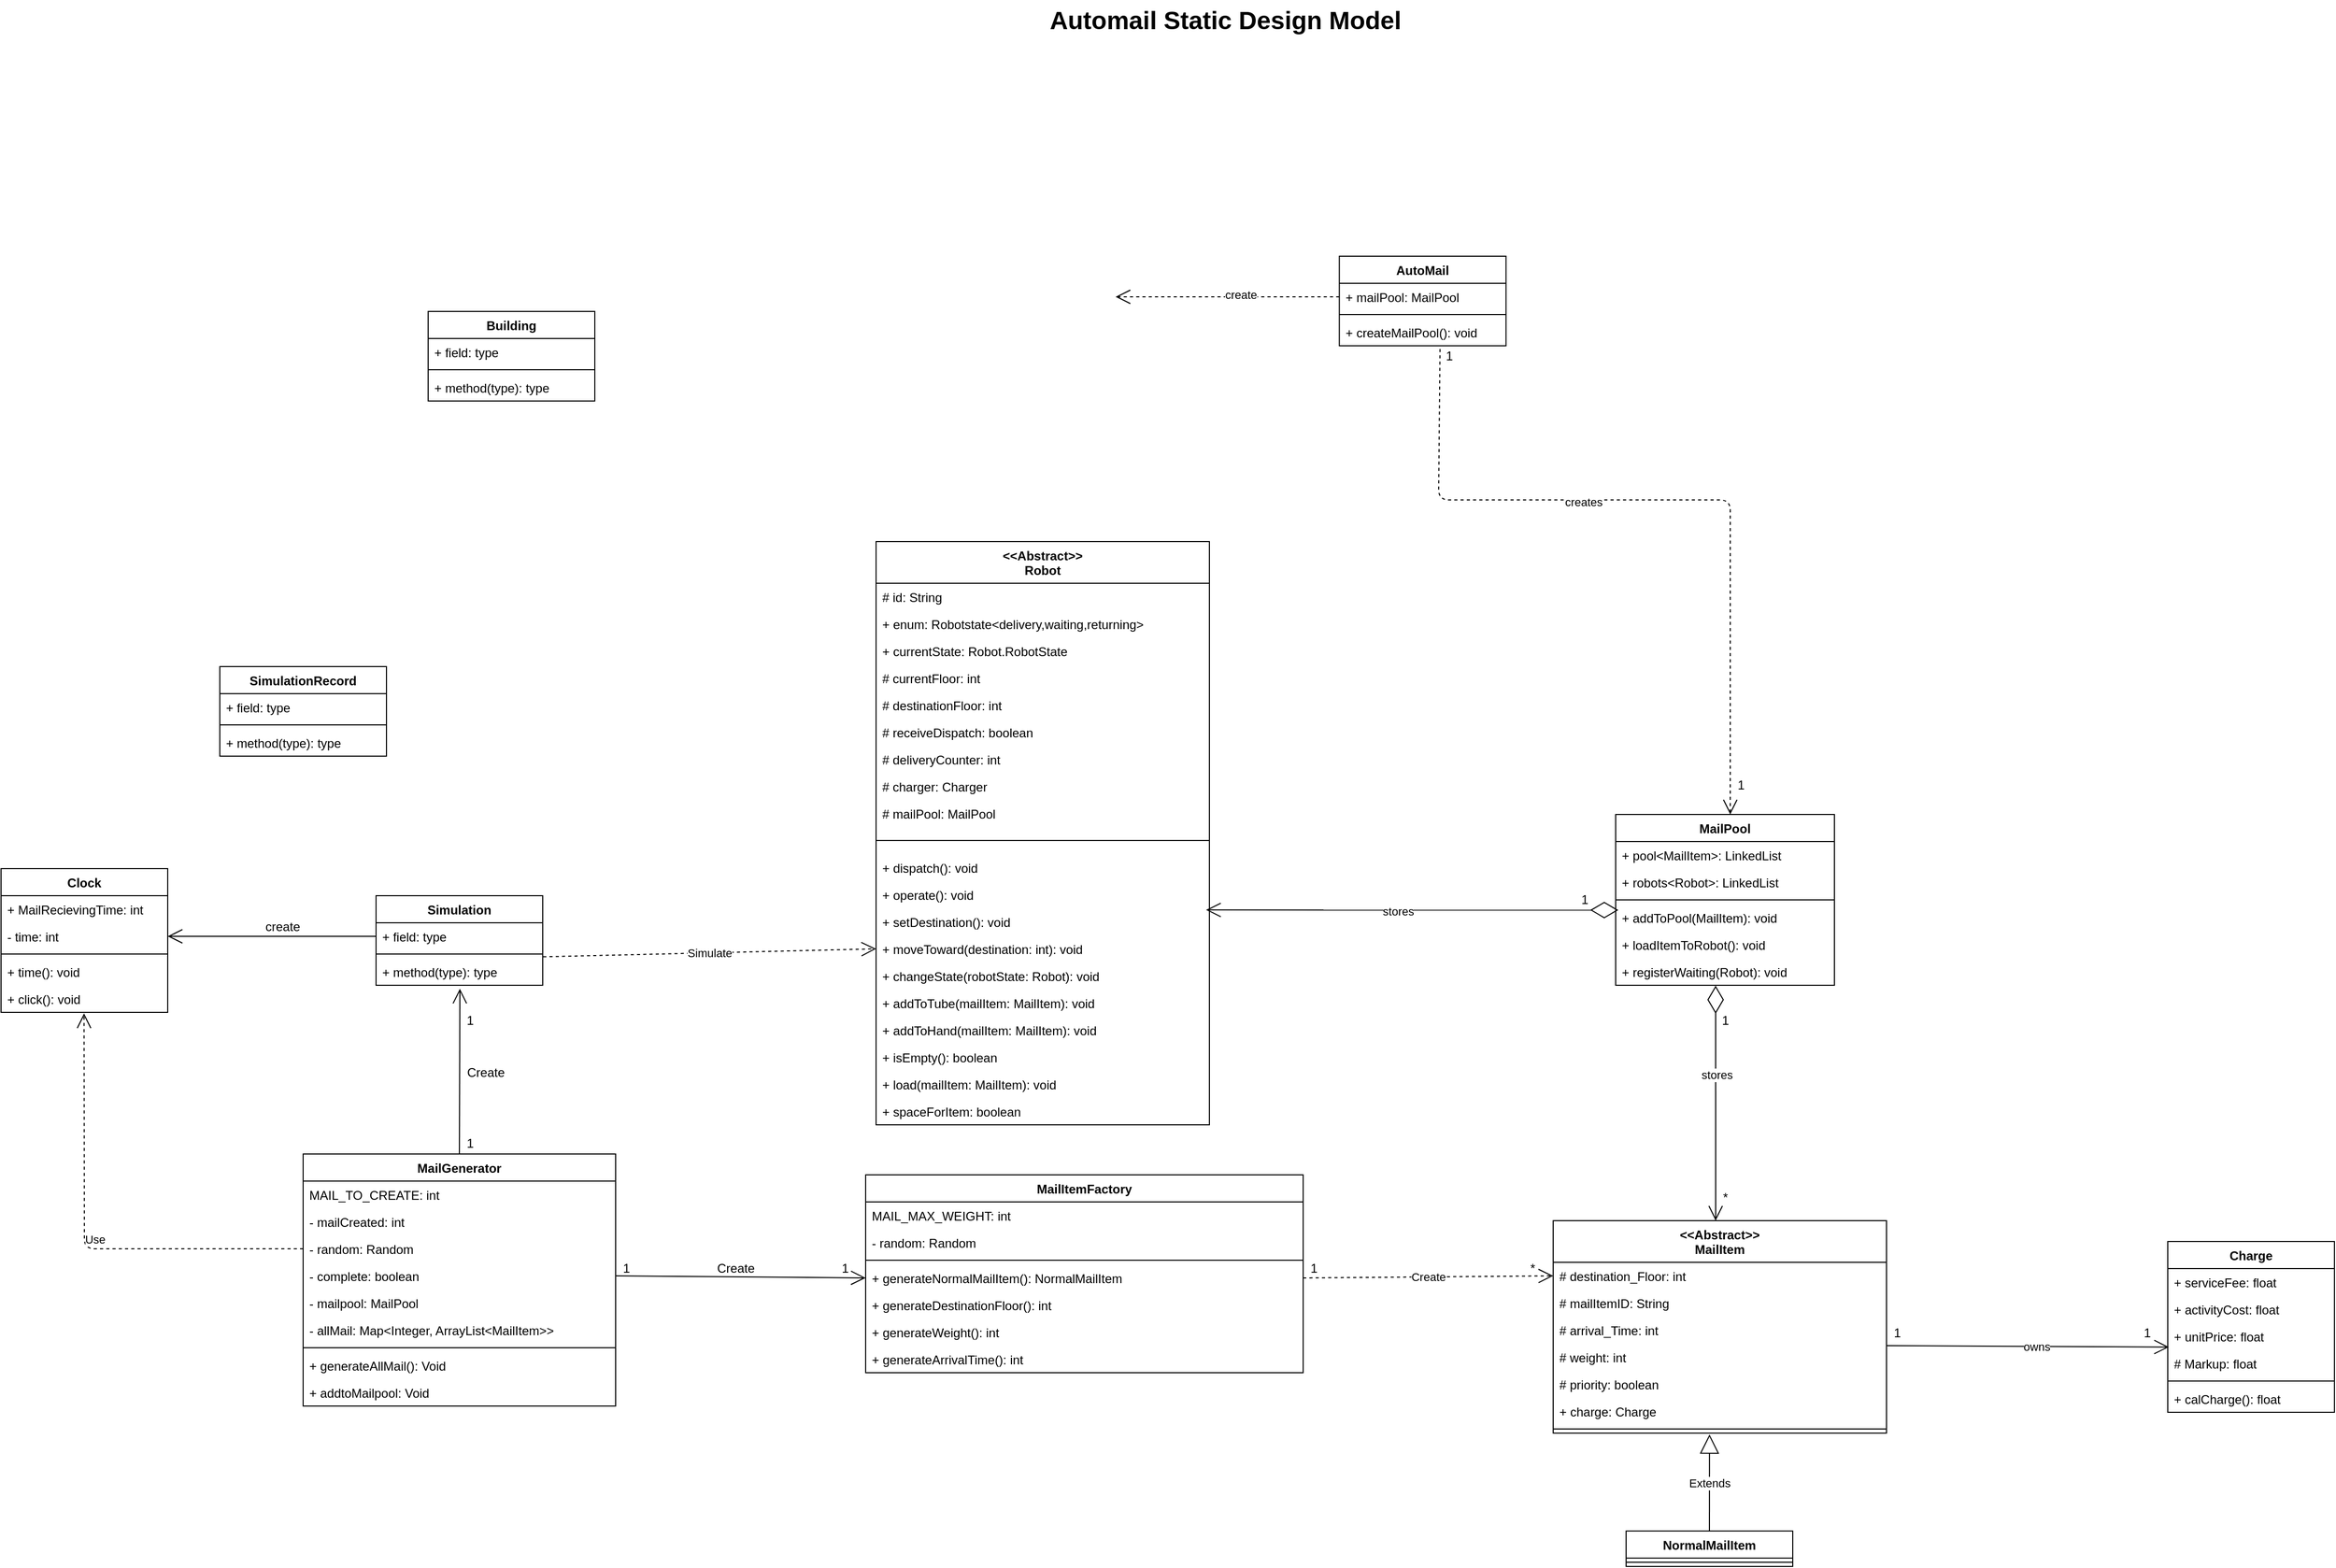 <mxfile version="14.6.1" type="device"><diagram name="Page-1" id="929967ad-93f9-6ef4-fab6-5d389245f69c"><mxGraphModel dx="2966" dy="2802" grid="1" gridSize="10" guides="1" tooltips="1" connect="1" arrows="1" fold="1" page="1" pageScale="1.5" pageWidth="1169" pageHeight="826" background="none" math="0" shadow="0"><root><mxCell id="0" style=";html=1;"/><mxCell id="1" style=";html=1;" parent="0"/><mxCell id="1672d66443f91eb5-23" value="Automail Static Design Model" style="text;strokeColor=none;fillColor=none;html=1;fontSize=24;fontStyle=1;verticalAlign=middle;align=center;" parent="1" vertex="1"><mxGeometry x="1100" y="-440" width="1510" height="40" as="geometry"/></mxCell><mxCell id="77_Gt4HoD-IzpCJ1n0HY-10" value="Create" style="endArrow=open;endSize=12;dashed=1;html=1;exitX=1;exitY=0.5;exitDx=0;exitDy=0;entryX=0;entryY=0.5;entryDx=0;entryDy=0;" parent="1" source="H66ctNwkOIaWGAys-UNX-17" target="H66ctNwkOIaWGAys-UNX-6" edge="1"><mxGeometry width="160" relative="1" as="geometry"><mxPoint x="2030" y="968" as="sourcePoint"/><mxPoint x="2160" y="787" as="targetPoint"/></mxGeometry></mxCell><mxCell id="77_Gt4HoD-IzpCJ1n0HY-11" value="Extends" style="endArrow=block;endSize=16;endFill=0;html=1;exitX=0.5;exitY=0;exitDx=0;exitDy=0;entryX=0.469;entryY=1.15;entryDx=0;entryDy=0;entryPerimeter=0;" parent="1" source="77_Gt4HoD-IzpCJ1n0HY-6" target="H66ctNwkOIaWGAys-UNX-7" edge="1"><mxGeometry width="160" relative="1" as="geometry"><mxPoint x="2340" y="850" as="sourcePoint"/><mxPoint x="2610" y="1200" as="targetPoint"/></mxGeometry></mxCell><mxCell id="77_Gt4HoD-IzpCJ1n0HY-27" value="1" style="text;html=1;align=center;verticalAlign=middle;resizable=0;points=[];autosize=1;" parent="1" vertex="1"><mxGeometry x="1930" y="768" width="20" height="20" as="geometry"/></mxCell><mxCell id="77_Gt4HoD-IzpCJ1n0HY-29" value="*" style="text;html=1;align=center;verticalAlign=middle;resizable=0;points=[];autosize=1;" parent="1" vertex="1"><mxGeometry x="2140" y="768" width="20" height="20" as="geometry"/></mxCell><mxCell id="77_Gt4HoD-IzpCJ1n0HY-30" value="1" style="text;html=1;align=center;verticalAlign=middle;resizable=0;points=[];autosize=1;" parent="1" vertex="1"><mxGeometry x="1270" y="768" width="20" height="20" as="geometry"/></mxCell><mxCell id="77_Gt4HoD-IzpCJ1n0HY-31" value="1" style="text;html=1;align=center;verticalAlign=middle;resizable=0;points=[];autosize=1;" parent="1" vertex="1"><mxGeometry x="1480" y="768" width="20" height="20" as="geometry"/></mxCell><mxCell id="_9De3m5_2WslyzlZqIWz-49" value="Simulate" style="endArrow=open;endSize=12;dashed=1;html=1;exitX=1.003;exitY=-0.051;exitDx=0;exitDy=0;exitPerimeter=0;entryX=0;entryY=0.5;entryDx=0;entryDy=0;" parent="1" source="_9De3m5_2WslyzlZqIWz-4" target="9XPkSFdig3muCZUZ0uwo-27" edge="1"><mxGeometry width="160" relative="1" as="geometry"><mxPoint x="1550" y="448" as="sourcePoint"/><mxPoint x="1330" y="480" as="targetPoint"/></mxGeometry></mxCell><mxCell id="_9De3m5_2WslyzlZqIWz-55" value="" style="endArrow=diamondThin;endFill=0;endSize=24;html=1;entryX=0.012;entryY=0.223;entryDx=0;entryDy=0;entryPerimeter=0;startArrow=open;startFill=0;startSize=12;exitX=0.99;exitY=0.064;exitDx=0;exitDy=0;exitPerimeter=0;" parent="1" source="9XPkSFdig3muCZUZ0uwo-26" target="_9De3m5_2WslyzlZqIWz-41" edge="1"><mxGeometry width="160" relative="1" as="geometry"><mxPoint x="1970" y="460" as="sourcePoint"/><mxPoint x="2050" y="392" as="targetPoint"/></mxGeometry></mxCell><mxCell id="NeFgu6THNvSXeJRIqYGN-54" value="stores" style="edgeLabel;html=1;align=center;verticalAlign=middle;resizable=0;points=[];" parent="_9De3m5_2WslyzlZqIWz-55" vertex="1" connectable="0"><mxGeometry x="-0.072" y="-1" relative="1" as="geometry"><mxPoint as="offset"/></mxGeometry></mxCell><mxCell id="_9De3m5_2WslyzlZqIWz-57" value="1" style="text;html=1;align=center;verticalAlign=middle;resizable=0;points=[];autosize=1;" parent="1" vertex="1"><mxGeometry x="2190" y="414" width="20" height="20" as="geometry"/></mxCell><mxCell id="_9De3m5_2WslyzlZqIWz-60" value="" style="endArrow=open;endFill=1;endSize=12;html=1;entryX=0.503;entryY=1.128;entryDx=0;entryDy=0;entryPerimeter=0;exitX=0.5;exitY=0;exitDx=0;exitDy=0;" parent="1" source="H66ctNwkOIaWGAys-UNX-18" target="_9De3m5_2WslyzlZqIWz-4" edge="1"><mxGeometry width="160" relative="1" as="geometry"><mxPoint x="850" y="770" as="sourcePoint"/><mxPoint x="960" y="588" as="targetPoint"/></mxGeometry></mxCell><mxCell id="_9De3m5_2WslyzlZqIWz-61" value="Create" style="text;html=1;align=center;verticalAlign=middle;resizable=0;points=[];autosize=1;" parent="1" vertex="1"><mxGeometry x="1120" y="580" width="50" height="20" as="geometry"/></mxCell><mxCell id="_9De3m5_2WslyzlZqIWz-62" value="1" style="text;html=1;align=center;verticalAlign=middle;resizable=0;points=[];autosize=1;" parent="1" vertex="1"><mxGeometry x="1120" y="648" width="20" height="20" as="geometry"/></mxCell><mxCell id="_9De3m5_2WslyzlZqIWz-63" value="1" style="text;html=1;align=center;verticalAlign=middle;resizable=0;points=[];autosize=1;" parent="1" vertex="1"><mxGeometry x="1120" y="530" width="20" height="20" as="geometry"/></mxCell><mxCell id="_9De3m5_2WslyzlZqIWz-65" value="" style="endArrow=open;endFill=1;endSize=12;html=1;exitX=1;exitY=0.5;exitDx=0;exitDy=0;entryX=0;entryY=0.5;entryDx=0;entryDy=0;" parent="1" source="77_Gt4HoD-IzpCJ1n0HY-15" target="H66ctNwkOIaWGAys-UNX-17" edge="1"><mxGeometry width="160" relative="1" as="geometry"><mxPoint x="1180" y="678" as="sourcePoint"/><mxPoint x="1340" y="678" as="targetPoint"/></mxGeometry></mxCell><mxCell id="_9De3m5_2WslyzlZqIWz-66" value="Create" style="text;html=1;align=center;verticalAlign=middle;resizable=0;points=[];autosize=1;" parent="1" vertex="1"><mxGeometry x="1360" y="768" width="50" height="20" as="geometry"/></mxCell><mxCell id="H66ctNwkOIaWGAys-UNX-14" value="MailItemFactory" style="swimlane;fontStyle=1;align=center;verticalAlign=top;childLayout=stackLayout;horizontal=1;startSize=26;horizontalStack=0;resizeParent=1;resizeParentMax=0;resizeLast=0;collapsible=1;marginBottom=0;" parent="1" vertex="1"><mxGeometry x="1510" y="688" width="420" height="190" as="geometry"/></mxCell><mxCell id="H66ctNwkOIaWGAys-UNX-15" value="MAIL_MAX_WEIGHT: int" style="text;strokeColor=none;fillColor=none;align=left;verticalAlign=top;spacingLeft=4;spacingRight=4;overflow=hidden;rotatable=0;points=[[0,0.5],[1,0.5]];portConstraint=eastwest;" parent="H66ctNwkOIaWGAys-UNX-14" vertex="1"><mxGeometry y="26" width="420" height="26" as="geometry"/></mxCell><mxCell id="77_Gt4HoD-IzpCJ1n0HY-1" value="- random: Random" style="text;strokeColor=none;fillColor=none;align=left;verticalAlign=top;spacingLeft=4;spacingRight=4;overflow=hidden;rotatable=0;points=[[0,0.5],[1,0.5]];portConstraint=eastwest;" parent="H66ctNwkOIaWGAys-UNX-14" vertex="1"><mxGeometry y="52" width="420" height="26" as="geometry"/></mxCell><mxCell id="H66ctNwkOIaWGAys-UNX-16" value="" style="line;strokeWidth=1;fillColor=none;align=left;verticalAlign=middle;spacingTop=-1;spacingLeft=3;spacingRight=3;rotatable=0;labelPosition=right;points=[];portConstraint=eastwest;" parent="H66ctNwkOIaWGAys-UNX-14" vertex="1"><mxGeometry y="78" width="420" height="8" as="geometry"/></mxCell><mxCell id="H66ctNwkOIaWGAys-UNX-17" value="+ generateNormalMailItem(): NormalMailItem" style="text;strokeColor=none;fillColor=none;align=left;verticalAlign=top;spacingLeft=4;spacingRight=4;overflow=hidden;rotatable=0;points=[[0,0.5],[1,0.5]];portConstraint=eastwest;" parent="H66ctNwkOIaWGAys-UNX-14" vertex="1"><mxGeometry y="86" width="420" height="26" as="geometry"/></mxCell><mxCell id="77_Gt4HoD-IzpCJ1n0HY-2" value="+ generateDestinationFloor(): int" style="text;strokeColor=none;fillColor=none;align=left;verticalAlign=top;spacingLeft=4;spacingRight=4;overflow=hidden;rotatable=0;points=[[0,0.5],[1,0.5]];portConstraint=eastwest;" parent="H66ctNwkOIaWGAys-UNX-14" vertex="1"><mxGeometry y="112" width="420" height="26" as="geometry"/></mxCell><mxCell id="77_Gt4HoD-IzpCJ1n0HY-3" value="+ generateWeight(): int" style="text;strokeColor=none;fillColor=none;align=left;verticalAlign=top;spacingLeft=4;spacingRight=4;overflow=hidden;rotatable=0;points=[[0,0.5],[1,0.5]];portConstraint=eastwest;" parent="H66ctNwkOIaWGAys-UNX-14" vertex="1"><mxGeometry y="138" width="420" height="26" as="geometry"/></mxCell><mxCell id="77_Gt4HoD-IzpCJ1n0HY-4" value="+ generateArrivalTime(): int" style="text;strokeColor=none;fillColor=none;align=left;verticalAlign=top;spacingLeft=4;spacingRight=4;overflow=hidden;rotatable=0;points=[[0,0.5],[1,0.5]];portConstraint=eastwest;" parent="H66ctNwkOIaWGAys-UNX-14" vertex="1"><mxGeometry y="164" width="420" height="26" as="geometry"/></mxCell><mxCell id="77_Gt4HoD-IzpCJ1n0HY-6" value="NormalMailItem" style="swimlane;fontStyle=1;align=center;verticalAlign=top;childLayout=stackLayout;horizontal=1;startSize=26;horizontalStack=0;resizeParent=1;resizeParentMax=0;resizeLast=0;collapsible=1;marginBottom=0;" parent="1" vertex="1"><mxGeometry x="2240" y="1030" width="160" height="34" as="geometry"/></mxCell><mxCell id="77_Gt4HoD-IzpCJ1n0HY-8" value="" style="line;strokeWidth=1;fillColor=none;align=left;verticalAlign=middle;spacingTop=-1;spacingLeft=3;spacingRight=3;rotatable=0;labelPosition=right;points=[];portConstraint=eastwest;" parent="77_Gt4HoD-IzpCJ1n0HY-6" vertex="1"><mxGeometry y="26" width="160" height="8" as="geometry"/></mxCell><mxCell id="H66ctNwkOIaWGAys-UNX-5" value="&lt;&lt;Abstract&gt;&gt;&#10;MailItem" style="swimlane;fontStyle=1;align=center;verticalAlign=top;childLayout=stackLayout;horizontal=1;startSize=40;horizontalStack=0;resizeParent=1;resizeParentMax=0;resizeLast=0;collapsible=1;marginBottom=0;" parent="1" vertex="1"><mxGeometry x="2170" y="732" width="320" height="204" as="geometry"/></mxCell><mxCell id="H66ctNwkOIaWGAys-UNX-6" value="# destination_Floor: int" style="text;strokeColor=none;fillColor=none;align=left;verticalAlign=top;spacingLeft=4;spacingRight=4;overflow=hidden;rotatable=0;points=[[0,0.5],[1,0.5]];portConstraint=eastwest;" parent="H66ctNwkOIaWGAys-UNX-5" vertex="1"><mxGeometry y="40" width="320" height="26" as="geometry"/></mxCell><mxCell id="H66ctNwkOIaWGAys-UNX-10" value="# mailItemID: String" style="text;strokeColor=none;fillColor=none;align=left;verticalAlign=top;spacingLeft=4;spacingRight=4;overflow=hidden;rotatable=0;points=[[0,0.5],[1,0.5]];portConstraint=eastwest;" parent="H66ctNwkOIaWGAys-UNX-5" vertex="1"><mxGeometry y="66" width="320" height="26" as="geometry"/></mxCell><mxCell id="H66ctNwkOIaWGAys-UNX-11" value="# arrival_Time: int" style="text;strokeColor=none;fillColor=none;align=left;verticalAlign=top;spacingLeft=4;spacingRight=4;overflow=hidden;rotatable=0;points=[[0,0.5],[1,0.5]];portConstraint=eastwest;" parent="H66ctNwkOIaWGAys-UNX-5" vertex="1"><mxGeometry y="92" width="320" height="26" as="geometry"/></mxCell><mxCell id="H66ctNwkOIaWGAys-UNX-12" value="# weight: int" style="text;strokeColor=none;fillColor=none;align=left;verticalAlign=top;spacingLeft=4;spacingRight=4;overflow=hidden;rotatable=0;points=[[0,0.5],[1,0.5]];portConstraint=eastwest;" parent="H66ctNwkOIaWGAys-UNX-5" vertex="1"><mxGeometry y="118" width="320" height="26" as="geometry"/></mxCell><mxCell id="77_Gt4HoD-IzpCJ1n0HY-12" value="# priority: boolean" style="text;strokeColor=none;fillColor=none;align=left;verticalAlign=top;spacingLeft=4;spacingRight=4;overflow=hidden;rotatable=0;points=[[0,0.5],[1,0.5]];portConstraint=eastwest;" parent="H66ctNwkOIaWGAys-UNX-5" vertex="1"><mxGeometry y="144" width="320" height="26" as="geometry"/></mxCell><mxCell id="LSZ8jlo-a5m4OAlFCkdr-5" value="+ charge: Charge" style="text;strokeColor=none;fillColor=none;align=left;verticalAlign=top;spacingLeft=4;spacingRight=4;overflow=hidden;rotatable=0;points=[[0,0.5],[1,0.5]];portConstraint=eastwest;" parent="H66ctNwkOIaWGAys-UNX-5" vertex="1"><mxGeometry y="170" width="320" height="26" as="geometry"/></mxCell><mxCell id="H66ctNwkOIaWGAys-UNX-7" value="" style="line;strokeWidth=1;fillColor=none;align=left;verticalAlign=middle;spacingTop=-1;spacingLeft=3;spacingRight=3;rotatable=0;labelPosition=right;points=[];portConstraint=eastwest;" parent="H66ctNwkOIaWGAys-UNX-5" vertex="1"><mxGeometry y="196" width="320" height="8" as="geometry"/></mxCell><mxCell id="H66ctNwkOIaWGAys-UNX-18" value="MailGenerator" style="swimlane;fontStyle=1;align=center;verticalAlign=top;childLayout=stackLayout;horizontal=1;startSize=26;horizontalStack=0;resizeParent=1;resizeParentMax=0;resizeLast=0;collapsible=1;marginBottom=0;" parent="1" vertex="1"><mxGeometry x="970" y="668" width="300" height="242" as="geometry"/></mxCell><mxCell id="H66ctNwkOIaWGAys-UNX-19" value="MAIL_TO_CREATE: int" style="text;strokeColor=none;fillColor=none;align=left;verticalAlign=top;spacingLeft=4;spacingRight=4;overflow=hidden;rotatable=0;points=[[0,0.5],[1,0.5]];portConstraint=eastwest;" parent="H66ctNwkOIaWGAys-UNX-18" vertex="1"><mxGeometry y="26" width="300" height="26" as="geometry"/></mxCell><mxCell id="77_Gt4HoD-IzpCJ1n0HY-13" value="- mailCreated: int" style="text;strokeColor=none;fillColor=none;align=left;verticalAlign=top;spacingLeft=4;spacingRight=4;overflow=hidden;rotatable=0;points=[[0,0.5],[1,0.5]];portConstraint=eastwest;" parent="H66ctNwkOIaWGAys-UNX-18" vertex="1"><mxGeometry y="52" width="300" height="26" as="geometry"/></mxCell><mxCell id="77_Gt4HoD-IzpCJ1n0HY-14" value="- random: Random" style="text;strokeColor=none;fillColor=none;align=left;verticalAlign=top;spacingLeft=4;spacingRight=4;overflow=hidden;rotatable=0;points=[[0,0.5],[1,0.5]];portConstraint=eastwest;" parent="H66ctNwkOIaWGAys-UNX-18" vertex="1"><mxGeometry y="78" width="300" height="26" as="geometry"/></mxCell><mxCell id="77_Gt4HoD-IzpCJ1n0HY-15" value="- complete: boolean" style="text;strokeColor=none;fillColor=none;align=left;verticalAlign=top;spacingLeft=4;spacingRight=4;overflow=hidden;rotatable=0;points=[[0,0.5],[1,0.5]];portConstraint=eastwest;" parent="H66ctNwkOIaWGAys-UNX-18" vertex="1"><mxGeometry y="104" width="300" height="26" as="geometry"/></mxCell><mxCell id="77_Gt4HoD-IzpCJ1n0HY-16" value="- mailpool: MailPool" style="text;strokeColor=none;fillColor=none;align=left;verticalAlign=top;spacingLeft=4;spacingRight=4;overflow=hidden;rotatable=0;points=[[0,0.5],[1,0.5]];portConstraint=eastwest;" parent="H66ctNwkOIaWGAys-UNX-18" vertex="1"><mxGeometry y="130" width="300" height="26" as="geometry"/></mxCell><mxCell id="77_Gt4HoD-IzpCJ1n0HY-18" value="- allMail: Map&lt;Integer, ArrayList&lt;MailItem&gt;&gt;" style="text;strokeColor=none;fillColor=none;align=left;verticalAlign=top;spacingLeft=4;spacingRight=4;overflow=hidden;rotatable=0;points=[[0,0.5],[1,0.5]];portConstraint=eastwest;" parent="H66ctNwkOIaWGAys-UNX-18" vertex="1"><mxGeometry y="156" width="300" height="26" as="geometry"/></mxCell><mxCell id="H66ctNwkOIaWGAys-UNX-20" value="" style="line;strokeWidth=1;fillColor=none;align=left;verticalAlign=middle;spacingTop=-1;spacingLeft=3;spacingRight=3;rotatable=0;labelPosition=right;points=[];portConstraint=eastwest;" parent="H66ctNwkOIaWGAys-UNX-18" vertex="1"><mxGeometry y="182" width="300" height="8" as="geometry"/></mxCell><mxCell id="H66ctNwkOIaWGAys-UNX-21" value="+ generateAllMail(): Void" style="text;strokeColor=none;fillColor=none;align=left;verticalAlign=top;spacingLeft=4;spacingRight=4;overflow=hidden;rotatable=0;points=[[0,0.5],[1,0.5]];portConstraint=eastwest;" parent="H66ctNwkOIaWGAys-UNX-18" vertex="1"><mxGeometry y="190" width="300" height="26" as="geometry"/></mxCell><mxCell id="77_Gt4HoD-IzpCJ1n0HY-17" value="+ addtoMailpool: Void" style="text;strokeColor=none;fillColor=none;align=left;verticalAlign=top;spacingLeft=4;spacingRight=4;overflow=hidden;rotatable=0;points=[[0,0.5],[1,0.5]];portConstraint=eastwest;" parent="H66ctNwkOIaWGAys-UNX-18" vertex="1"><mxGeometry y="216" width="300" height="26" as="geometry"/></mxCell><mxCell id="_9De3m5_2WslyzlZqIWz-38" value="MailPool" style="swimlane;fontStyle=1;align=center;verticalAlign=top;childLayout=stackLayout;horizontal=1;startSize=26;horizontalStack=0;resizeParent=1;resizeParentMax=0;resizeLast=0;collapsible=1;marginBottom=0;" parent="1" vertex="1"><mxGeometry x="2230" y="342" width="210" height="164" as="geometry"/></mxCell><mxCell id="_9De3m5_2WslyzlZqIWz-39" value="+ pool&lt;MailItem&gt;: LinkedList" style="text;strokeColor=none;fillColor=none;align=left;verticalAlign=top;spacingLeft=4;spacingRight=4;overflow=hidden;rotatable=0;points=[[0,0.5],[1,0.5]];portConstraint=eastwest;" parent="_9De3m5_2WslyzlZqIWz-38" vertex="1"><mxGeometry y="26" width="210" height="26" as="geometry"/></mxCell><mxCell id="_9De3m5_2WslyzlZqIWz-42" value="+ robots&lt;Robot&gt;: LinkedList" style="text;strokeColor=none;fillColor=none;align=left;verticalAlign=top;spacingLeft=4;spacingRight=4;overflow=hidden;rotatable=0;points=[[0,0.5],[1,0.5]];portConstraint=eastwest;" parent="_9De3m5_2WslyzlZqIWz-38" vertex="1"><mxGeometry y="52" width="210" height="26" as="geometry"/></mxCell><mxCell id="_9De3m5_2WslyzlZqIWz-40" value="" style="line;strokeWidth=1;fillColor=none;align=left;verticalAlign=middle;spacingTop=-1;spacingLeft=3;spacingRight=3;rotatable=0;labelPosition=right;points=[];portConstraint=eastwest;" parent="_9De3m5_2WslyzlZqIWz-38" vertex="1"><mxGeometry y="78" width="210" height="8" as="geometry"/></mxCell><mxCell id="_9De3m5_2WslyzlZqIWz-41" value="+ addToPool(MailItem): void" style="text;strokeColor=none;fillColor=none;align=left;verticalAlign=top;spacingLeft=4;spacingRight=4;overflow=hidden;rotatable=0;points=[[0,0.5],[1,0.5]];portConstraint=eastwest;" parent="_9De3m5_2WslyzlZqIWz-38" vertex="1"><mxGeometry y="86" width="210" height="26" as="geometry"/></mxCell><mxCell id="_9De3m5_2WslyzlZqIWz-44" value="+ loadItemToRobot(): void" style="text;strokeColor=none;fillColor=none;align=left;verticalAlign=top;spacingLeft=4;spacingRight=4;overflow=hidden;rotatable=0;points=[[0,0.5],[1,0.5]];portConstraint=eastwest;" parent="_9De3m5_2WslyzlZqIWz-38" vertex="1"><mxGeometry y="112" width="210" height="26" as="geometry"/></mxCell><mxCell id="_9De3m5_2WslyzlZqIWz-46" value="+ registerWaiting(Robot): void" style="text;strokeColor=none;fillColor=none;align=left;verticalAlign=top;spacingLeft=4;spacingRight=4;overflow=hidden;rotatable=0;points=[[0,0.5],[1,0.5]];portConstraint=eastwest;" parent="_9De3m5_2WslyzlZqIWz-38" vertex="1"><mxGeometry y="138" width="210" height="26" as="geometry"/></mxCell><mxCell id="_9De3m5_2WslyzlZqIWz-1" value="Simulation" style="swimlane;fontStyle=1;align=center;verticalAlign=top;childLayout=stackLayout;horizontal=1;startSize=26;horizontalStack=0;resizeParent=1;resizeParentMax=0;resizeLast=0;collapsible=1;marginBottom=0;" parent="1" vertex="1"><mxGeometry x="1040" y="420" width="160" height="86" as="geometry"/></mxCell><mxCell id="_9De3m5_2WslyzlZqIWz-2" value="+ field: type" style="text;strokeColor=none;fillColor=none;align=left;verticalAlign=top;spacingLeft=4;spacingRight=4;overflow=hidden;rotatable=0;points=[[0,0.5],[1,0.5]];portConstraint=eastwest;" parent="_9De3m5_2WslyzlZqIWz-1" vertex="1"><mxGeometry y="26" width="160" height="26" as="geometry"/></mxCell><mxCell id="_9De3m5_2WslyzlZqIWz-3" value="" style="line;strokeWidth=1;fillColor=none;align=left;verticalAlign=middle;spacingTop=-1;spacingLeft=3;spacingRight=3;rotatable=0;labelPosition=right;points=[];portConstraint=eastwest;" parent="_9De3m5_2WslyzlZqIWz-1" vertex="1"><mxGeometry y="52" width="160" height="8" as="geometry"/></mxCell><mxCell id="_9De3m5_2WslyzlZqIWz-4" value="+ method(type): type" style="text;strokeColor=none;fillColor=none;align=left;verticalAlign=top;spacingLeft=4;spacingRight=4;overflow=hidden;rotatable=0;points=[[0,0.5],[1,0.5]];portConstraint=eastwest;" parent="_9De3m5_2WslyzlZqIWz-1" vertex="1"><mxGeometry y="60" width="160" height="26" as="geometry"/></mxCell><mxCell id="77_Gt4HoD-IzpCJ1n0HY-19" value="AutoMail" style="swimlane;fontStyle=1;align=center;verticalAlign=top;childLayout=stackLayout;horizontal=1;startSize=26;horizontalStack=0;resizeParent=1;resizeParentMax=0;resizeLast=0;collapsible=1;marginBottom=0;" parent="1" vertex="1"><mxGeometry x="1964.73" y="-194" width="160" height="86" as="geometry"/></mxCell><mxCell id="_9De3m5_2WslyzlZqIWz-92" value="+ mailPool: MailPool" style="text;strokeColor=none;fillColor=none;align=left;verticalAlign=top;spacingLeft=4;spacingRight=4;overflow=hidden;rotatable=0;points=[[0,0.5],[1,0.5]];portConstraint=eastwest;" parent="77_Gt4HoD-IzpCJ1n0HY-19" vertex="1"><mxGeometry y="26" width="160" height="26" as="geometry"/></mxCell><mxCell id="77_Gt4HoD-IzpCJ1n0HY-21" value="" style="line;strokeWidth=1;fillColor=none;align=left;verticalAlign=middle;spacingTop=-1;spacingLeft=3;spacingRight=3;rotatable=0;labelPosition=right;points=[];portConstraint=eastwest;" parent="77_Gt4HoD-IzpCJ1n0HY-19" vertex="1"><mxGeometry y="52" width="160" height="8" as="geometry"/></mxCell><mxCell id="_9De3m5_2WslyzlZqIWz-91" value="+ createMailPool(): void" style="text;strokeColor=none;fillColor=none;align=left;verticalAlign=top;spacingLeft=4;spacingRight=4;overflow=hidden;rotatable=0;points=[[0,0.5],[1,0.5]];portConstraint=eastwest;" parent="77_Gt4HoD-IzpCJ1n0HY-19" vertex="1"><mxGeometry y="60" width="160" height="26" as="geometry"/></mxCell><mxCell id="J_QtRk_n9BzNvJwi5PDO-18" value="" style="endArrow=open;endFill=1;endSize=12;html=1;dashed=1;exitX=0.604;exitY=1.122;exitDx=0;exitDy=0;exitPerimeter=0;" parent="1" source="_9De3m5_2WslyzlZqIWz-91" edge="1"><mxGeometry width="160" relative="1" as="geometry"><mxPoint x="2050" y="-90" as="sourcePoint"/><mxPoint x="2340" y="342" as="targetPoint"/><Array as="points"><mxPoint x="2060" y="40"/><mxPoint x="2340" y="40"/></Array></mxGeometry></mxCell><mxCell id="NeFgu6THNvSXeJRIqYGN-55" value="creates" style="edgeLabel;html=1;align=center;verticalAlign=middle;resizable=0;points=[];" parent="J_QtRk_n9BzNvJwi5PDO-18" vertex="1" connectable="0"><mxGeometry x="-0.218" y="-2" relative="1" as="geometry"><mxPoint as="offset"/></mxGeometry></mxCell><mxCell id="J_QtRk_n9BzNvJwi5PDO-20" value="1" style="text;html=1;align=center;verticalAlign=middle;resizable=0;points=[];autosize=1;strokeColor=none;" parent="1" vertex="1"><mxGeometry x="2060" y="-108" width="20" height="20" as="geometry"/></mxCell><mxCell id="J_QtRk_n9BzNvJwi5PDO-21" value="1" style="text;html=1;align=center;verticalAlign=middle;resizable=0;points=[];autosize=1;strokeColor=none;" parent="1" vertex="1"><mxGeometry x="2340" y="304" width="20" height="20" as="geometry"/></mxCell><mxCell id="J_QtRk_n9BzNvJwi5PDO-26" value="" style="endArrow=diamondThin;endFill=0;endSize=24;html=1;entryX=0.457;entryY=1.015;entryDx=0;entryDy=0;entryPerimeter=0;startArrow=open;startFill=0;startSize=12;" parent="1" target="_9De3m5_2WslyzlZqIWz-46" edge="1"><mxGeometry width="160" relative="1" as="geometry"><mxPoint x="2326" y="732" as="sourcePoint"/><mxPoint x="2323" y="510" as="targetPoint"/></mxGeometry></mxCell><mxCell id="NeFgu6THNvSXeJRIqYGN-50" value="stores" style="edgeLabel;html=1;align=center;verticalAlign=middle;resizable=0;points=[];" parent="J_QtRk_n9BzNvJwi5PDO-26" vertex="1" connectable="0"><mxGeometry x="0.239" y="-1" relative="1" as="geometry"><mxPoint as="offset"/></mxGeometry></mxCell><mxCell id="J_QtRk_n9BzNvJwi5PDO-28" value="1" style="text;html=1;align=center;verticalAlign=middle;resizable=0;points=[];autosize=1;strokeColor=none;" parent="1" vertex="1"><mxGeometry x="2325" y="530" width="20" height="20" as="geometry"/></mxCell><mxCell id="J_QtRk_n9BzNvJwi5PDO-29" value="*" style="text;html=1;align=center;verticalAlign=middle;resizable=0;points=[];autosize=1;strokeColor=none;" parent="1" vertex="1"><mxGeometry x="2325" y="700" width="20" height="20" as="geometry"/></mxCell><mxCell id="NeFgu6THNvSXeJRIqYGN-30" value="Charge" style="swimlane;fontStyle=1;align=center;verticalAlign=top;childLayout=stackLayout;horizontal=1;startSize=26;horizontalStack=0;resizeParent=1;resizeParentMax=0;resizeLast=0;collapsible=1;marginBottom=0;" parent="1" vertex="1"><mxGeometry x="2760" y="752" width="160" height="164" as="geometry"/></mxCell><mxCell id="w74rskXkJGCzBaQmTn1k-3" value="+ serviceFee: float" style="text;strokeColor=none;fillColor=none;align=left;verticalAlign=top;spacingLeft=4;spacingRight=4;overflow=hidden;rotatable=0;points=[[0,0.5],[1,0.5]];portConstraint=eastwest;" parent="NeFgu6THNvSXeJRIqYGN-30" vertex="1"><mxGeometry y="26" width="160" height="26" as="geometry"/></mxCell><mxCell id="w74rskXkJGCzBaQmTn1k-2" value="+ activityCost: float" style="text;strokeColor=none;fillColor=none;align=left;verticalAlign=top;spacingLeft=4;spacingRight=4;overflow=hidden;rotatable=0;points=[[0,0.5],[1,0.5]];portConstraint=eastwest;" parent="NeFgu6THNvSXeJRIqYGN-30" vertex="1"><mxGeometry y="52" width="160" height="26" as="geometry"/></mxCell><mxCell id="LSZ8jlo-a5m4OAlFCkdr-2" value="+ unitPrice: float" style="text;strokeColor=none;fillColor=none;align=left;verticalAlign=top;spacingLeft=4;spacingRight=4;overflow=hidden;rotatable=0;points=[[0,0.5],[1,0.5]];portConstraint=eastwest;" parent="NeFgu6THNvSXeJRIqYGN-30" vertex="1"><mxGeometry y="78" width="160" height="26" as="geometry"/></mxCell><mxCell id="NeFgu6THNvSXeJRIqYGN-31" value="# Markup: float" style="text;strokeColor=none;fillColor=none;align=left;verticalAlign=top;spacingLeft=4;spacingRight=4;overflow=hidden;rotatable=0;points=[[0,0.5],[1,0.5]];portConstraint=eastwest;" parent="NeFgu6THNvSXeJRIqYGN-30" vertex="1"><mxGeometry y="104" width="160" height="26" as="geometry"/></mxCell><mxCell id="NeFgu6THNvSXeJRIqYGN-32" value="" style="line;strokeWidth=1;fillColor=none;align=left;verticalAlign=middle;spacingTop=-1;spacingLeft=3;spacingRight=3;rotatable=0;labelPosition=right;points=[];portConstraint=eastwest;" parent="NeFgu6THNvSXeJRIqYGN-30" vertex="1"><mxGeometry y="130" width="160" height="8" as="geometry"/></mxCell><mxCell id="NeFgu6THNvSXeJRIqYGN-33" value="+ calCharge(): float" style="text;strokeColor=none;fillColor=none;align=left;verticalAlign=top;spacingLeft=4;spacingRight=4;overflow=hidden;rotatable=0;points=[[0,0.5],[1,0.5]];portConstraint=eastwest;" parent="NeFgu6THNvSXeJRIqYGN-30" vertex="1"><mxGeometry y="138" width="160" height="26" as="geometry"/></mxCell><mxCell id="NeFgu6THNvSXeJRIqYGN-35" value="" style="endArrow=none;endFill=0;endSize=24;html=1;exitX=0.007;exitY=-0.099;exitDx=0;exitDy=0;exitPerimeter=0;startArrow=open;startFill=0;startSize=12;" parent="1" source="NeFgu6THNvSXeJRIqYGN-31" edge="1"><mxGeometry width="160" relative="1" as="geometry"><mxPoint x="2590" y="950" as="sourcePoint"/><mxPoint x="2490" y="852" as="targetPoint"/></mxGeometry></mxCell><mxCell id="NeFgu6THNvSXeJRIqYGN-59" value="owns" style="edgeLabel;html=1;align=center;verticalAlign=middle;resizable=0;points=[];" parent="NeFgu6THNvSXeJRIqYGN-35" vertex="1" connectable="0"><mxGeometry x="-0.066" relative="1" as="geometry"><mxPoint x="-1" as="offset"/></mxGeometry></mxCell><mxCell id="NeFgu6THNvSXeJRIqYGN-37" value="1" style="text;html=1;align=center;verticalAlign=middle;resizable=0;points=[];autosize=1;strokeColor=none;" parent="1" vertex="1"><mxGeometry x="2730" y="830" width="20" height="20" as="geometry"/></mxCell><mxCell id="NeFgu6THNvSXeJRIqYGN-38" value="1" style="text;html=1;align=center;verticalAlign=middle;resizable=0;points=[];autosize=1;strokeColor=none;" parent="1" vertex="1"><mxGeometry x="2490" y="830" width="20" height="20" as="geometry"/></mxCell><mxCell id="Mgc_7zvz_dFeKYeSv_BT-11" value="" style="endArrow=open;endFill=1;endSize=12;html=1;entryX=1;entryY=0.5;entryDx=0;entryDy=0;exitX=0;exitY=0.5;exitDx=0;exitDy=0;" parent="1" source="_9De3m5_2WslyzlZqIWz-2" target="Mgc_7zvz_dFeKYeSv_BT-6" edge="1"><mxGeometry width="160" relative="1" as="geometry"><mxPoint x="1010" y="520" as="sourcePoint"/><mxPoint x="1170" y="520" as="targetPoint"/></mxGeometry></mxCell><mxCell id="Mgc_7zvz_dFeKYeSv_BT-5" value="Clock" style="swimlane;fontStyle=1;align=center;verticalAlign=top;childLayout=stackLayout;horizontal=1;startSize=26;horizontalStack=0;resizeParent=1;resizeParentMax=0;resizeLast=0;collapsible=1;marginBottom=0;" parent="1" vertex="1"><mxGeometry x="680" y="394" width="160" height="138" as="geometry"/></mxCell><mxCell id="Mgc_7zvz_dFeKYeSv_BT-9" value="+ MailRecievingTime: int" style="text;strokeColor=none;fillColor=none;align=left;verticalAlign=top;spacingLeft=4;spacingRight=4;overflow=hidden;rotatable=0;points=[[0,0.5],[1,0.5]];portConstraint=eastwest;" parent="Mgc_7zvz_dFeKYeSv_BT-5" vertex="1"><mxGeometry y="26" width="160" height="26" as="geometry"/></mxCell><mxCell id="Mgc_7zvz_dFeKYeSv_BT-6" value="- time: int" style="text;strokeColor=none;fillColor=none;align=left;verticalAlign=top;spacingLeft=4;spacingRight=4;overflow=hidden;rotatable=0;points=[[0,0.5],[1,0.5]];portConstraint=eastwest;" parent="Mgc_7zvz_dFeKYeSv_BT-5" vertex="1"><mxGeometry y="52" width="160" height="26" as="geometry"/></mxCell><mxCell id="Mgc_7zvz_dFeKYeSv_BT-7" value="" style="line;strokeWidth=1;fillColor=none;align=left;verticalAlign=middle;spacingTop=-1;spacingLeft=3;spacingRight=3;rotatable=0;labelPosition=right;points=[];portConstraint=eastwest;" parent="Mgc_7zvz_dFeKYeSv_BT-5" vertex="1"><mxGeometry y="78" width="160" height="8" as="geometry"/></mxCell><mxCell id="Mgc_7zvz_dFeKYeSv_BT-8" value="+ time(): void" style="text;strokeColor=none;fillColor=none;align=left;verticalAlign=top;spacingLeft=4;spacingRight=4;overflow=hidden;rotatable=0;points=[[0,0.5],[1,0.5]];portConstraint=eastwest;" parent="Mgc_7zvz_dFeKYeSv_BT-5" vertex="1"><mxGeometry y="86" width="160" height="26" as="geometry"/></mxCell><mxCell id="Mgc_7zvz_dFeKYeSv_BT-10" value="+ click(): void" style="text;strokeColor=none;fillColor=none;align=left;verticalAlign=top;spacingLeft=4;spacingRight=4;overflow=hidden;rotatable=0;points=[[0,0.5],[1,0.5]];portConstraint=eastwest;" parent="Mgc_7zvz_dFeKYeSv_BT-5" vertex="1"><mxGeometry y="112" width="160" height="26" as="geometry"/></mxCell><mxCell id="Mgc_7zvz_dFeKYeSv_BT-12" value="create" style="text;html=1;align=center;verticalAlign=middle;resizable=0;points=[];autosize=1;" parent="1" vertex="1"><mxGeometry x="925" y="440" width="50" height="20" as="geometry"/></mxCell><mxCell id="Mgc_7zvz_dFeKYeSv_BT-13" value="Use" style="endArrow=open;endSize=12;dashed=1;html=1;exitX=0;exitY=0.5;exitDx=0;exitDy=0;entryX=0.498;entryY=1.038;entryDx=0;entryDy=0;entryPerimeter=0;" parent="1" source="77_Gt4HoD-IzpCJ1n0HY-14" target="Mgc_7zvz_dFeKYeSv_BT-10" edge="1"><mxGeometry x="-0.083" y="-9" width="160" relative="1" as="geometry"><mxPoint x="1020" y="590" as="sourcePoint"/><mxPoint x="1180" y="590" as="targetPoint"/><Array as="points"><mxPoint x="760" y="759"/></Array><mxPoint as="offset"/></mxGeometry></mxCell><mxCell id="_9De3m5_2WslyzlZqIWz-97" value="SimulationRecord" style="swimlane;fontStyle=1;align=center;verticalAlign=top;childLayout=stackLayout;horizontal=1;startSize=26;horizontalStack=0;resizeParent=1;resizeParentMax=0;resizeLast=0;collapsible=1;marginBottom=0;" parent="1" vertex="1"><mxGeometry x="890" y="200" width="160" height="86" as="geometry"/></mxCell><mxCell id="_9De3m5_2WslyzlZqIWz-98" value="+ field: type" style="text;strokeColor=none;fillColor=none;align=left;verticalAlign=top;spacingLeft=4;spacingRight=4;overflow=hidden;rotatable=0;points=[[0,0.5],[1,0.5]];portConstraint=eastwest;" parent="_9De3m5_2WslyzlZqIWz-97" vertex="1"><mxGeometry y="26" width="160" height="26" as="geometry"/></mxCell><mxCell id="_9De3m5_2WslyzlZqIWz-99" value="" style="line;strokeWidth=1;fillColor=none;align=left;verticalAlign=middle;spacingTop=-1;spacingLeft=3;spacingRight=3;rotatable=0;labelPosition=right;points=[];portConstraint=eastwest;" parent="_9De3m5_2WslyzlZqIWz-97" vertex="1"><mxGeometry y="52" width="160" height="8" as="geometry"/></mxCell><mxCell id="_9De3m5_2WslyzlZqIWz-100" value="+ method(type): type" style="text;strokeColor=none;fillColor=none;align=left;verticalAlign=top;spacingLeft=4;spacingRight=4;overflow=hidden;rotatable=0;points=[[0,0.5],[1,0.5]];portConstraint=eastwest;" parent="_9De3m5_2WslyzlZqIWz-97" vertex="1"><mxGeometry y="60" width="160" height="26" as="geometry"/></mxCell><mxCell id="Mgc_7zvz_dFeKYeSv_BT-14" value="Building" style="swimlane;fontStyle=1;align=center;verticalAlign=top;childLayout=stackLayout;horizontal=1;startSize=26;horizontalStack=0;resizeParent=1;resizeParentMax=0;resizeLast=0;collapsible=1;marginBottom=0;" parent="1" vertex="1"><mxGeometry x="1090" y="-141" width="160" height="86" as="geometry"/></mxCell><mxCell id="Mgc_7zvz_dFeKYeSv_BT-15" value="+ field: type" style="text;strokeColor=none;fillColor=none;align=left;verticalAlign=top;spacingLeft=4;spacingRight=4;overflow=hidden;rotatable=0;points=[[0,0.5],[1,0.5]];portConstraint=eastwest;" parent="Mgc_7zvz_dFeKYeSv_BT-14" vertex="1"><mxGeometry y="26" width="160" height="26" as="geometry"/></mxCell><mxCell id="Mgc_7zvz_dFeKYeSv_BT-16" value="" style="line;strokeWidth=1;fillColor=none;align=left;verticalAlign=middle;spacingTop=-1;spacingLeft=3;spacingRight=3;rotatable=0;labelPosition=right;points=[];portConstraint=eastwest;" parent="Mgc_7zvz_dFeKYeSv_BT-14" vertex="1"><mxGeometry y="52" width="160" height="8" as="geometry"/></mxCell><mxCell id="Mgc_7zvz_dFeKYeSv_BT-17" value="+ method(type): type" style="text;strokeColor=none;fillColor=none;align=left;verticalAlign=top;spacingLeft=4;spacingRight=4;overflow=hidden;rotatable=0;points=[[0,0.5],[1,0.5]];portConstraint=eastwest;" parent="Mgc_7zvz_dFeKYeSv_BT-14" vertex="1"><mxGeometry y="60" width="160" height="26" as="geometry"/></mxCell><mxCell id="9XPkSFdig3muCZUZ0uwo-1" value="" style="endArrow=open;endFill=1;endSize=12;html=1;dashed=1;exitX=0;exitY=0.5;exitDx=0;exitDy=0;" parent="1" source="_9De3m5_2WslyzlZqIWz-92" edge="1"><mxGeometry width="160" relative="1" as="geometry"><mxPoint x="1710" y="-100" as="sourcePoint"/><mxPoint x="1750" y="-155" as="targetPoint"/></mxGeometry></mxCell><mxCell id="9XPkSFdig3muCZUZ0uwo-2" value="create" style="edgeLabel;html=1;align=center;verticalAlign=middle;resizable=0;points=[];" parent="9XPkSFdig3muCZUZ0uwo-1" vertex="1" connectable="0"><mxGeometry x="-0.122" y="-2" relative="1" as="geometry"><mxPoint as="offset"/></mxGeometry></mxCell><mxCell id="9XPkSFdig3muCZUZ0uwo-11" value="&lt;&lt;Abstract&gt;&gt;&#10;Robot" style="swimlane;fontStyle=1;align=center;verticalAlign=top;childLayout=stackLayout;horizontal=1;startSize=40;horizontalStack=0;resizeParent=1;resizeParentMax=0;resizeLast=0;collapsible=1;marginBottom=0;" parent="1" vertex="1"><mxGeometry x="1520" y="80" width="320" height="560" as="geometry"/></mxCell><mxCell id="9XPkSFdig3muCZUZ0uwo-12" value="# id: String" style="text;strokeColor=none;fillColor=none;align=left;verticalAlign=top;spacingLeft=4;spacingRight=4;overflow=hidden;rotatable=0;points=[[0,0.5],[1,0.5]];portConstraint=eastwest;" parent="9XPkSFdig3muCZUZ0uwo-11" vertex="1"><mxGeometry y="40" width="320" height="26" as="geometry"/></mxCell><mxCell id="9XPkSFdig3muCZUZ0uwo-13" value="+ enum: Robotstate&lt;delivery,waiting,returning&gt;" style="text;strokeColor=none;fillColor=none;align=left;verticalAlign=top;spacingLeft=4;spacingRight=4;overflow=hidden;rotatable=0;points=[[0,0.5],[1,0.5]];portConstraint=eastwest;" parent="9XPkSFdig3muCZUZ0uwo-11" vertex="1"><mxGeometry y="66" width="320" height="26" as="geometry"/></mxCell><mxCell id="9XPkSFdig3muCZUZ0uwo-14" value="+ currentState: Robot.RobotState" style="text;strokeColor=none;fillColor=none;align=left;verticalAlign=top;spacingLeft=4;spacingRight=4;overflow=hidden;rotatable=0;points=[[0,0.5],[1,0.5]];portConstraint=eastwest;" parent="9XPkSFdig3muCZUZ0uwo-11" vertex="1"><mxGeometry y="92" width="320" height="26" as="geometry"/></mxCell><mxCell id="9XPkSFdig3muCZUZ0uwo-15" value="# currentFloor: int" style="text;strokeColor=none;fillColor=none;align=left;verticalAlign=top;spacingLeft=4;spacingRight=4;overflow=hidden;rotatable=0;points=[[0,0.5],[1,0.5]];portConstraint=eastwest;" parent="9XPkSFdig3muCZUZ0uwo-11" vertex="1"><mxGeometry y="118" width="320" height="26" as="geometry"/></mxCell><mxCell id="9XPkSFdig3muCZUZ0uwo-16" value="# destinationFloor: int" style="text;strokeColor=none;fillColor=none;align=left;verticalAlign=top;spacingLeft=4;spacingRight=4;overflow=hidden;rotatable=0;points=[[0,0.5],[1,0.5]];portConstraint=eastwest;" parent="9XPkSFdig3muCZUZ0uwo-11" vertex="1"><mxGeometry y="144" width="320" height="26" as="geometry"/></mxCell><mxCell id="9XPkSFdig3muCZUZ0uwo-19" value="# receiveDispatch: boolean" style="text;strokeColor=none;fillColor=none;align=left;verticalAlign=top;spacingLeft=4;spacingRight=4;overflow=hidden;rotatable=0;points=[[0,0.5],[1,0.5]];portConstraint=eastwest;" parent="9XPkSFdig3muCZUZ0uwo-11" vertex="1"><mxGeometry y="170" width="320" height="26" as="geometry"/></mxCell><mxCell id="9XPkSFdig3muCZUZ0uwo-20" value="# deliveryCounter: int" style="text;strokeColor=none;fillColor=none;align=left;verticalAlign=top;spacingLeft=4;spacingRight=4;overflow=hidden;rotatable=0;points=[[0,0.5],[1,0.5]];portConstraint=eastwest;" parent="9XPkSFdig3muCZUZ0uwo-11" vertex="1"><mxGeometry y="196" width="320" height="26" as="geometry"/></mxCell><mxCell id="9XPkSFdig3muCZUZ0uwo-21" value="# charger: Charger" style="text;strokeColor=none;fillColor=none;align=left;verticalAlign=top;spacingLeft=4;spacingRight=4;overflow=hidden;rotatable=0;points=[[0,0.5],[1,0.5]];portConstraint=eastwest;" parent="9XPkSFdig3muCZUZ0uwo-11" vertex="1"><mxGeometry y="222" width="320" height="26" as="geometry"/></mxCell><mxCell id="9XPkSFdig3muCZUZ0uwo-17" value="# mailPool: MailPool" style="text;strokeColor=none;fillColor=none;align=left;verticalAlign=top;spacingLeft=4;spacingRight=4;overflow=hidden;rotatable=0;points=[[0,0.5],[1,0.5]];portConstraint=eastwest;" parent="9XPkSFdig3muCZUZ0uwo-11" vertex="1"><mxGeometry y="248" width="320" height="26" as="geometry"/></mxCell><mxCell id="9XPkSFdig3muCZUZ0uwo-18" value="" style="line;strokeWidth=1;fillColor=none;align=left;verticalAlign=middle;spacingTop=-1;spacingLeft=3;spacingRight=3;rotatable=0;labelPosition=right;points=[];portConstraint=eastwest;" parent="9XPkSFdig3muCZUZ0uwo-11" vertex="1"><mxGeometry y="274" width="320" height="26" as="geometry"/></mxCell><mxCell id="9XPkSFdig3muCZUZ0uwo-24" value="+ dispatch(): void" style="text;strokeColor=none;fillColor=none;align=left;verticalAlign=top;spacingLeft=4;spacingRight=4;overflow=hidden;rotatable=0;points=[[0,0.5],[1,0.5]];portConstraint=eastwest;" parent="9XPkSFdig3muCZUZ0uwo-11" vertex="1"><mxGeometry y="300" width="320" height="26" as="geometry"/></mxCell><mxCell id="9XPkSFdig3muCZUZ0uwo-25" value="+ operate(): void" style="text;strokeColor=none;fillColor=none;align=left;verticalAlign=top;spacingLeft=4;spacingRight=4;overflow=hidden;rotatable=0;points=[[0,0.5],[1,0.5]];portConstraint=eastwest;" parent="9XPkSFdig3muCZUZ0uwo-11" vertex="1"><mxGeometry y="326" width="320" height="26" as="geometry"/></mxCell><mxCell id="9XPkSFdig3muCZUZ0uwo-26" value="+ setDestination(): void" style="text;strokeColor=none;fillColor=none;align=left;verticalAlign=top;spacingLeft=4;spacingRight=4;overflow=hidden;rotatable=0;points=[[0,0.5],[1,0.5]];portConstraint=eastwest;" parent="9XPkSFdig3muCZUZ0uwo-11" vertex="1"><mxGeometry y="352" width="320" height="26" as="geometry"/></mxCell><mxCell id="9XPkSFdig3muCZUZ0uwo-27" value="+ moveToward(destination: int): void " style="text;strokeColor=none;fillColor=none;align=left;verticalAlign=top;spacingLeft=4;spacingRight=4;overflow=hidden;rotatable=0;points=[[0,0.5],[1,0.5]];portConstraint=eastwest;" parent="9XPkSFdig3muCZUZ0uwo-11" vertex="1"><mxGeometry y="378" width="320" height="26" as="geometry"/></mxCell><mxCell id="9XPkSFdig3muCZUZ0uwo-28" value="+ changeState(robotState: Robot): void" style="text;strokeColor=none;fillColor=none;align=left;verticalAlign=top;spacingLeft=4;spacingRight=4;overflow=hidden;rotatable=0;points=[[0,0.5],[1,0.5]];portConstraint=eastwest;" parent="9XPkSFdig3muCZUZ0uwo-11" vertex="1"><mxGeometry y="404" width="320" height="26" as="geometry"/></mxCell><mxCell id="9XPkSFdig3muCZUZ0uwo-30" value="+ addToTube(mailItem: MailItem): void" style="text;strokeColor=none;fillColor=none;align=left;verticalAlign=top;spacingLeft=4;spacingRight=4;overflow=hidden;rotatable=0;points=[[0,0.5],[1,0.5]];portConstraint=eastwest;" parent="9XPkSFdig3muCZUZ0uwo-11" vertex="1"><mxGeometry y="430" width="320" height="26" as="geometry"/></mxCell><mxCell id="9XPkSFdig3muCZUZ0uwo-29" value="+ addToHand(mailItem: MailItem): void" style="text;strokeColor=none;fillColor=none;align=left;verticalAlign=top;spacingLeft=4;spacingRight=4;overflow=hidden;rotatable=0;points=[[0,0.5],[1,0.5]];portConstraint=eastwest;" parent="9XPkSFdig3muCZUZ0uwo-11" vertex="1"><mxGeometry y="456" width="320" height="26" as="geometry"/></mxCell><mxCell id="9XPkSFdig3muCZUZ0uwo-31" value="+ isEmpty(): boolean" style="text;strokeColor=none;fillColor=none;align=left;verticalAlign=top;spacingLeft=4;spacingRight=4;overflow=hidden;rotatable=0;points=[[0,0.5],[1,0.5]];portConstraint=eastwest;" parent="9XPkSFdig3muCZUZ0uwo-11" vertex="1"><mxGeometry y="482" width="320" height="26" as="geometry"/></mxCell><mxCell id="9XPkSFdig3muCZUZ0uwo-33" value="+ load(mailItem: MailItem): void " style="text;strokeColor=none;fillColor=none;align=left;verticalAlign=top;spacingLeft=4;spacingRight=4;overflow=hidden;rotatable=0;points=[[0,0.5],[1,0.5]];portConstraint=eastwest;" parent="9XPkSFdig3muCZUZ0uwo-11" vertex="1"><mxGeometry y="508" width="320" height="26" as="geometry"/></mxCell><mxCell id="9XPkSFdig3muCZUZ0uwo-32" value="+ spaceForItem: boolean" style="text;strokeColor=none;fillColor=none;align=left;verticalAlign=top;spacingLeft=4;spacingRight=4;overflow=hidden;rotatable=0;points=[[0,0.5],[1,0.5]];portConstraint=eastwest;" parent="9XPkSFdig3muCZUZ0uwo-11" vertex="1"><mxGeometry y="534" width="320" height="26" as="geometry"/></mxCell></root></mxGraphModel></diagram></mxfile>